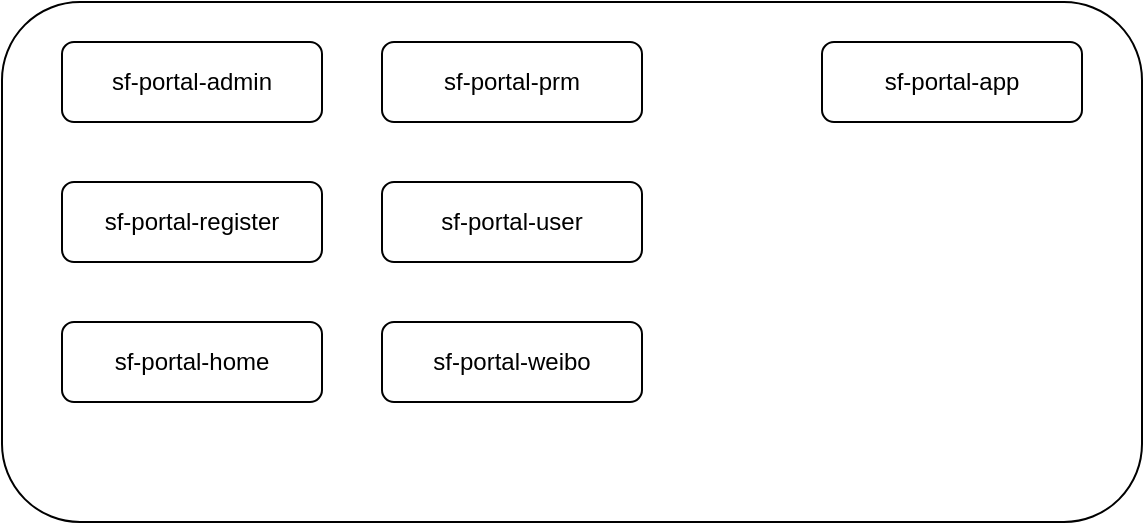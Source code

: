 <mxfile version="17.2.4" type="github">
  <diagram id="wQo5QHYVpOsWIZk5C3-U" name="Page-1">
    <mxGraphModel dx="2249" dy="762" grid="1" gridSize="10" guides="1" tooltips="1" connect="1" arrows="1" fold="1" page="1" pageScale="1" pageWidth="827" pageHeight="1169" math="0" shadow="0">
      <root>
        <mxCell id="0" />
        <mxCell id="1" parent="0" />
        <mxCell id="3m6dUD3F0d_kofW_ouFe-1" value="" style="rounded=1;whiteSpace=wrap;html=1;" vertex="1" parent="1">
          <mxGeometry x="-190" y="110" width="570" height="260" as="geometry" />
        </mxCell>
        <mxCell id="3m6dUD3F0d_kofW_ouFe-2" value="sf-portal-admin" style="rounded=1;whiteSpace=wrap;html=1;" vertex="1" parent="1">
          <mxGeometry x="-160" y="130" width="130" height="40" as="geometry" />
        </mxCell>
        <mxCell id="3m6dUD3F0d_kofW_ouFe-3" value="sf-portal-prm" style="rounded=1;whiteSpace=wrap;html=1;" vertex="1" parent="1">
          <mxGeometry y="130" width="130" height="40" as="geometry" />
        </mxCell>
        <mxCell id="3m6dUD3F0d_kofW_ouFe-4" value="sf-portal-home" style="rounded=1;whiteSpace=wrap;html=1;" vertex="1" parent="1">
          <mxGeometry x="-160" y="270" width="130" height="40" as="geometry" />
        </mxCell>
        <mxCell id="3m6dUD3F0d_kofW_ouFe-5" value="sf-portal-register" style="rounded=1;whiteSpace=wrap;html=1;" vertex="1" parent="1">
          <mxGeometry x="-160" y="200" width="130" height="40" as="geometry" />
        </mxCell>
        <mxCell id="3m6dUD3F0d_kofW_ouFe-6" value="sf-portal-user" style="rounded=1;whiteSpace=wrap;html=1;" vertex="1" parent="1">
          <mxGeometry y="200" width="130" height="40" as="geometry" />
        </mxCell>
        <mxCell id="3m6dUD3F0d_kofW_ouFe-7" value="sf-portal-weibo" style="rounded=1;whiteSpace=wrap;html=1;" vertex="1" parent="1">
          <mxGeometry y="270" width="130" height="40" as="geometry" />
        </mxCell>
        <mxCell id="3m6dUD3F0d_kofW_ouFe-10" value="sf-portal-app" style="rounded=1;whiteSpace=wrap;html=1;" vertex="1" parent="1">
          <mxGeometry x="220" y="130" width="130" height="40" as="geometry" />
        </mxCell>
      </root>
    </mxGraphModel>
  </diagram>
</mxfile>
